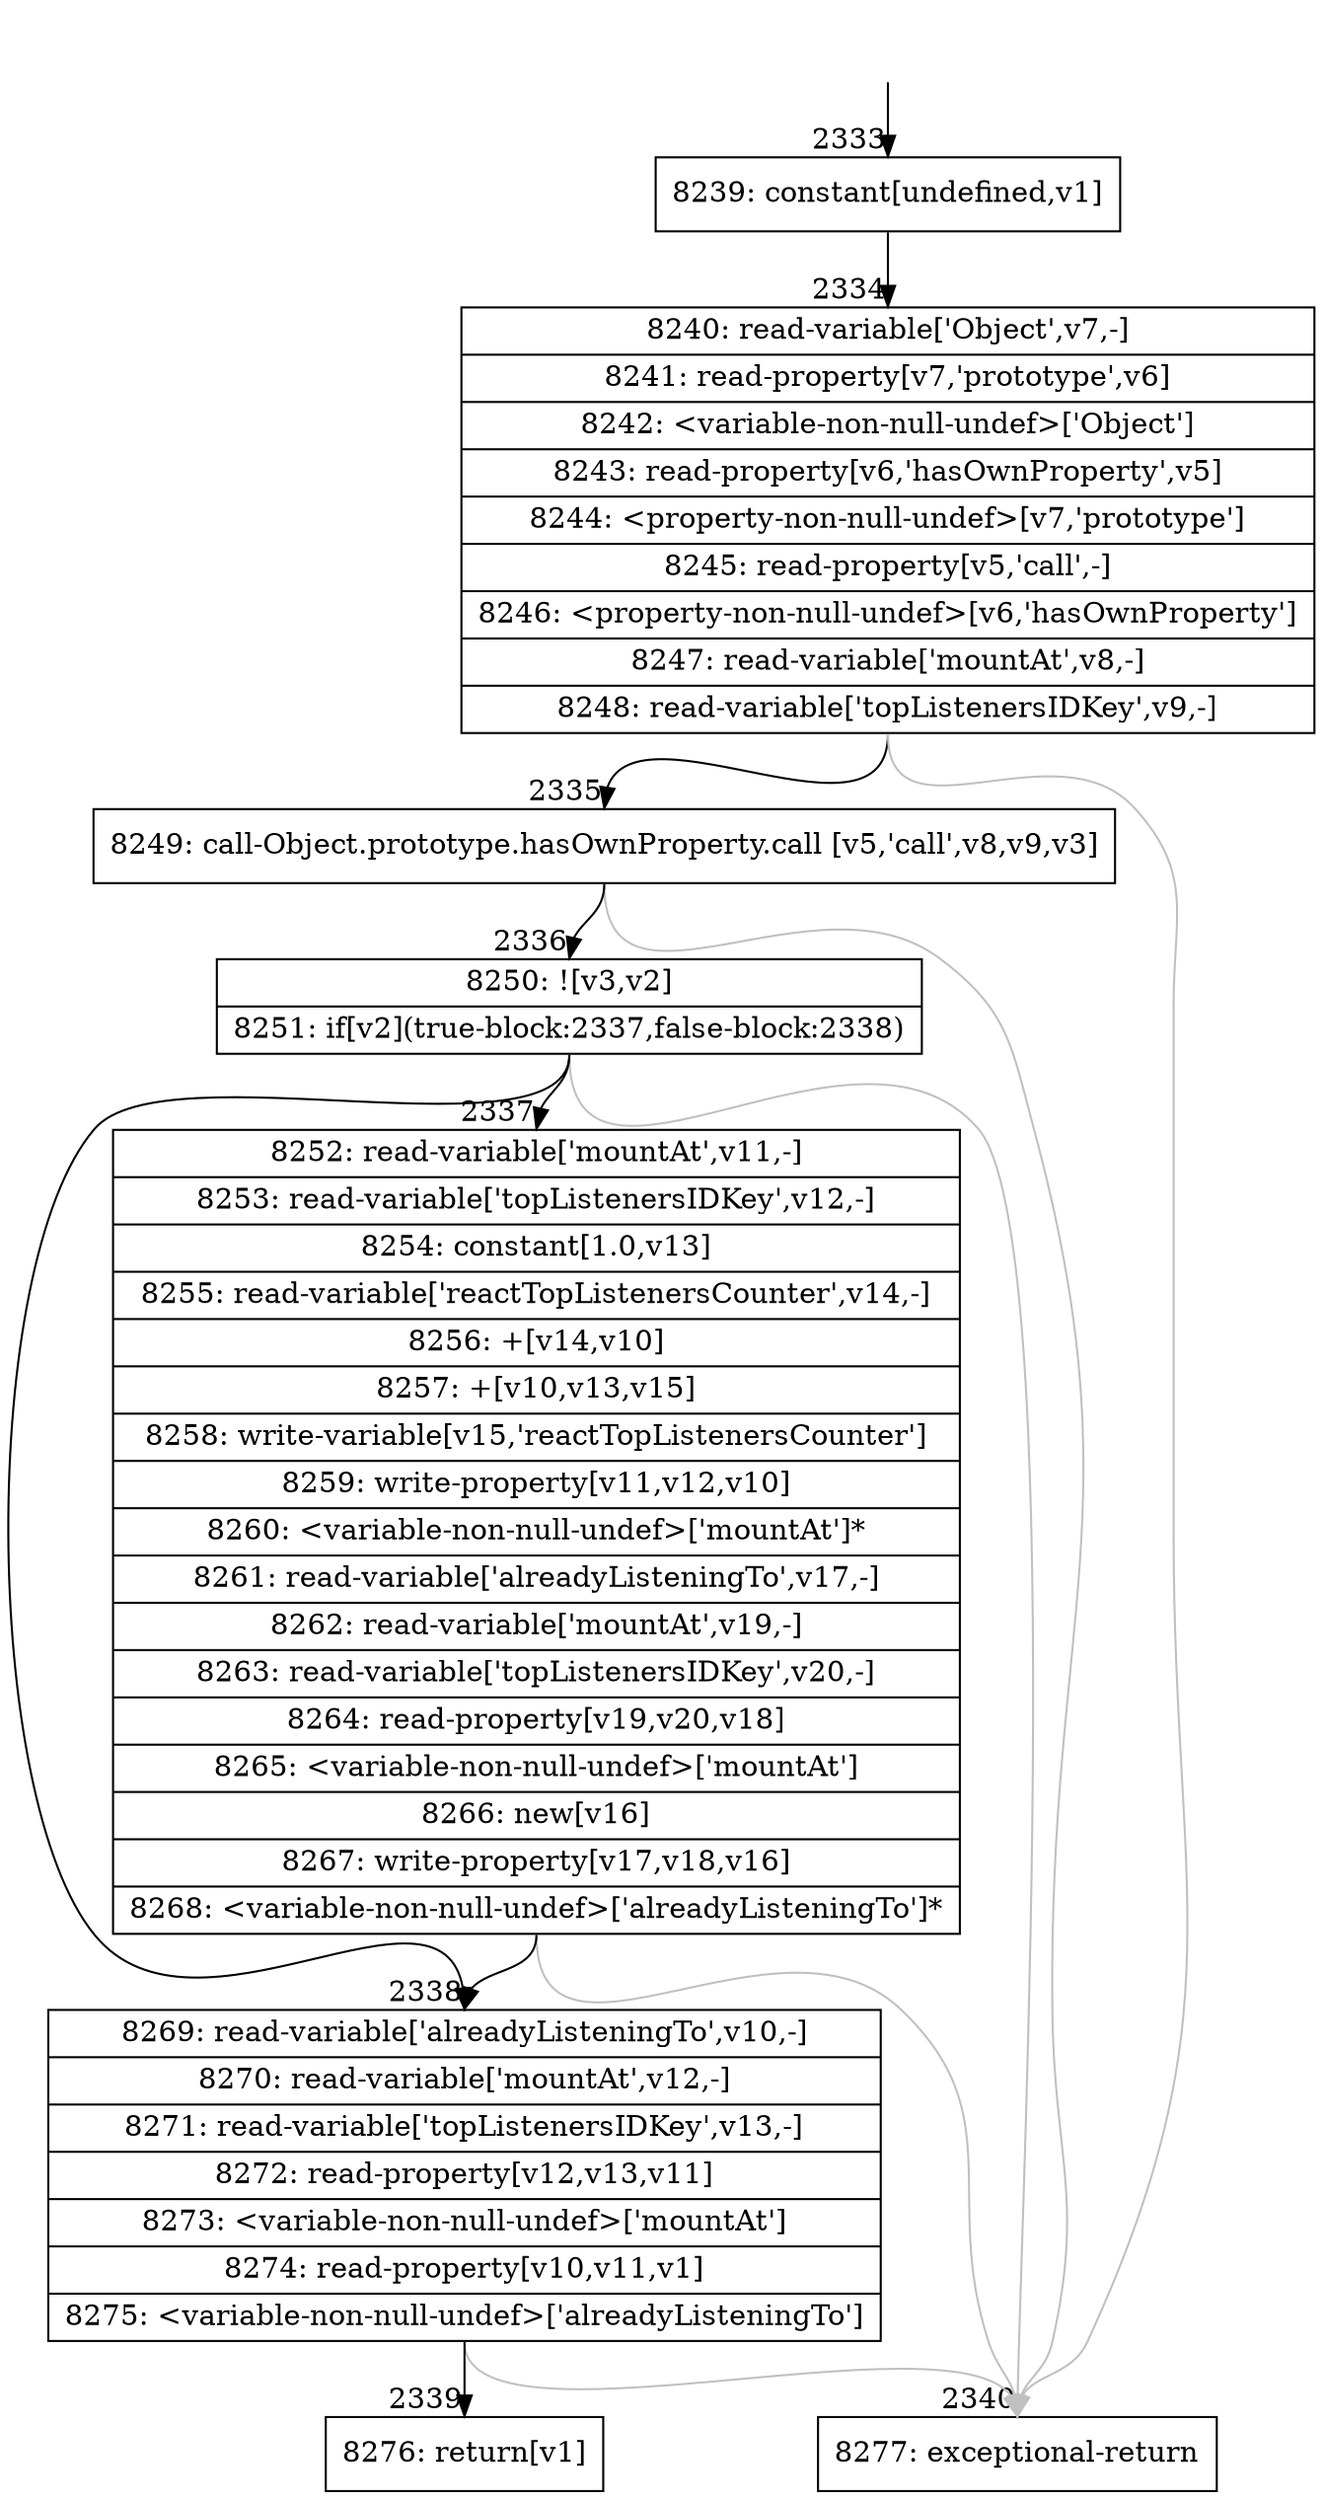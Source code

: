 digraph {
rankdir="TD"
BB_entry171[shape=none,label=""];
BB_entry171 -> BB2333 [tailport=s, headport=n, headlabel="    2333"]
BB2333 [shape=record label="{8239: constant[undefined,v1]}" ] 
BB2333 -> BB2334 [tailport=s, headport=n, headlabel="      2334"]
BB2334 [shape=record label="{8240: read-variable['Object',v7,-]|8241: read-property[v7,'prototype',v6]|8242: \<variable-non-null-undef\>['Object']|8243: read-property[v6,'hasOwnProperty',v5]|8244: \<property-non-null-undef\>[v7,'prototype']|8245: read-property[v5,'call',-]|8246: \<property-non-null-undef\>[v6,'hasOwnProperty']|8247: read-variable['mountAt',v8,-]|8248: read-variable['topListenersIDKey',v9,-]}" ] 
BB2334 -> BB2335 [tailport=s, headport=n, headlabel="      2335"]
BB2334 -> BB2340 [tailport=s, headport=n, color=gray, headlabel="      2340"]
BB2335 [shape=record label="{8249: call-Object.prototype.hasOwnProperty.call [v5,'call',v8,v9,v3]}" ] 
BB2335 -> BB2336 [tailport=s, headport=n, headlabel="      2336"]
BB2335 -> BB2340 [tailport=s, headport=n, color=gray]
BB2336 [shape=record label="{8250: ![v3,v2]|8251: if[v2](true-block:2337,false-block:2338)}" ] 
BB2336 -> BB2337 [tailport=s, headport=n, headlabel="      2337"]
BB2336 -> BB2338 [tailport=s, headport=n, headlabel="      2338"]
BB2336 -> BB2340 [tailport=s, headport=n, color=gray]
BB2337 [shape=record label="{8252: read-variable['mountAt',v11,-]|8253: read-variable['topListenersIDKey',v12,-]|8254: constant[1.0,v13]|8255: read-variable['reactTopListenersCounter',v14,-]|8256: +[v14,v10]|8257: +[v10,v13,v15]|8258: write-variable[v15,'reactTopListenersCounter']|8259: write-property[v11,v12,v10]|8260: \<variable-non-null-undef\>['mountAt']*|8261: read-variable['alreadyListeningTo',v17,-]|8262: read-variable['mountAt',v19,-]|8263: read-variable['topListenersIDKey',v20,-]|8264: read-property[v19,v20,v18]|8265: \<variable-non-null-undef\>['mountAt']|8266: new[v16]|8267: write-property[v17,v18,v16]|8268: \<variable-non-null-undef\>['alreadyListeningTo']*}" ] 
BB2337 -> BB2338 [tailport=s, headport=n]
BB2337 -> BB2340 [tailport=s, headport=n, color=gray]
BB2338 [shape=record label="{8269: read-variable['alreadyListeningTo',v10,-]|8270: read-variable['mountAt',v12,-]|8271: read-variable['topListenersIDKey',v13,-]|8272: read-property[v12,v13,v11]|8273: \<variable-non-null-undef\>['mountAt']|8274: read-property[v10,v11,v1]|8275: \<variable-non-null-undef\>['alreadyListeningTo']}" ] 
BB2338 -> BB2339 [tailport=s, headport=n, headlabel="      2339"]
BB2338 -> BB2340 [tailport=s, headport=n, color=gray]
BB2339 [shape=record label="{8276: return[v1]}" ] 
BB2340 [shape=record label="{8277: exceptional-return}" ] 
//#$~ 4491
}
